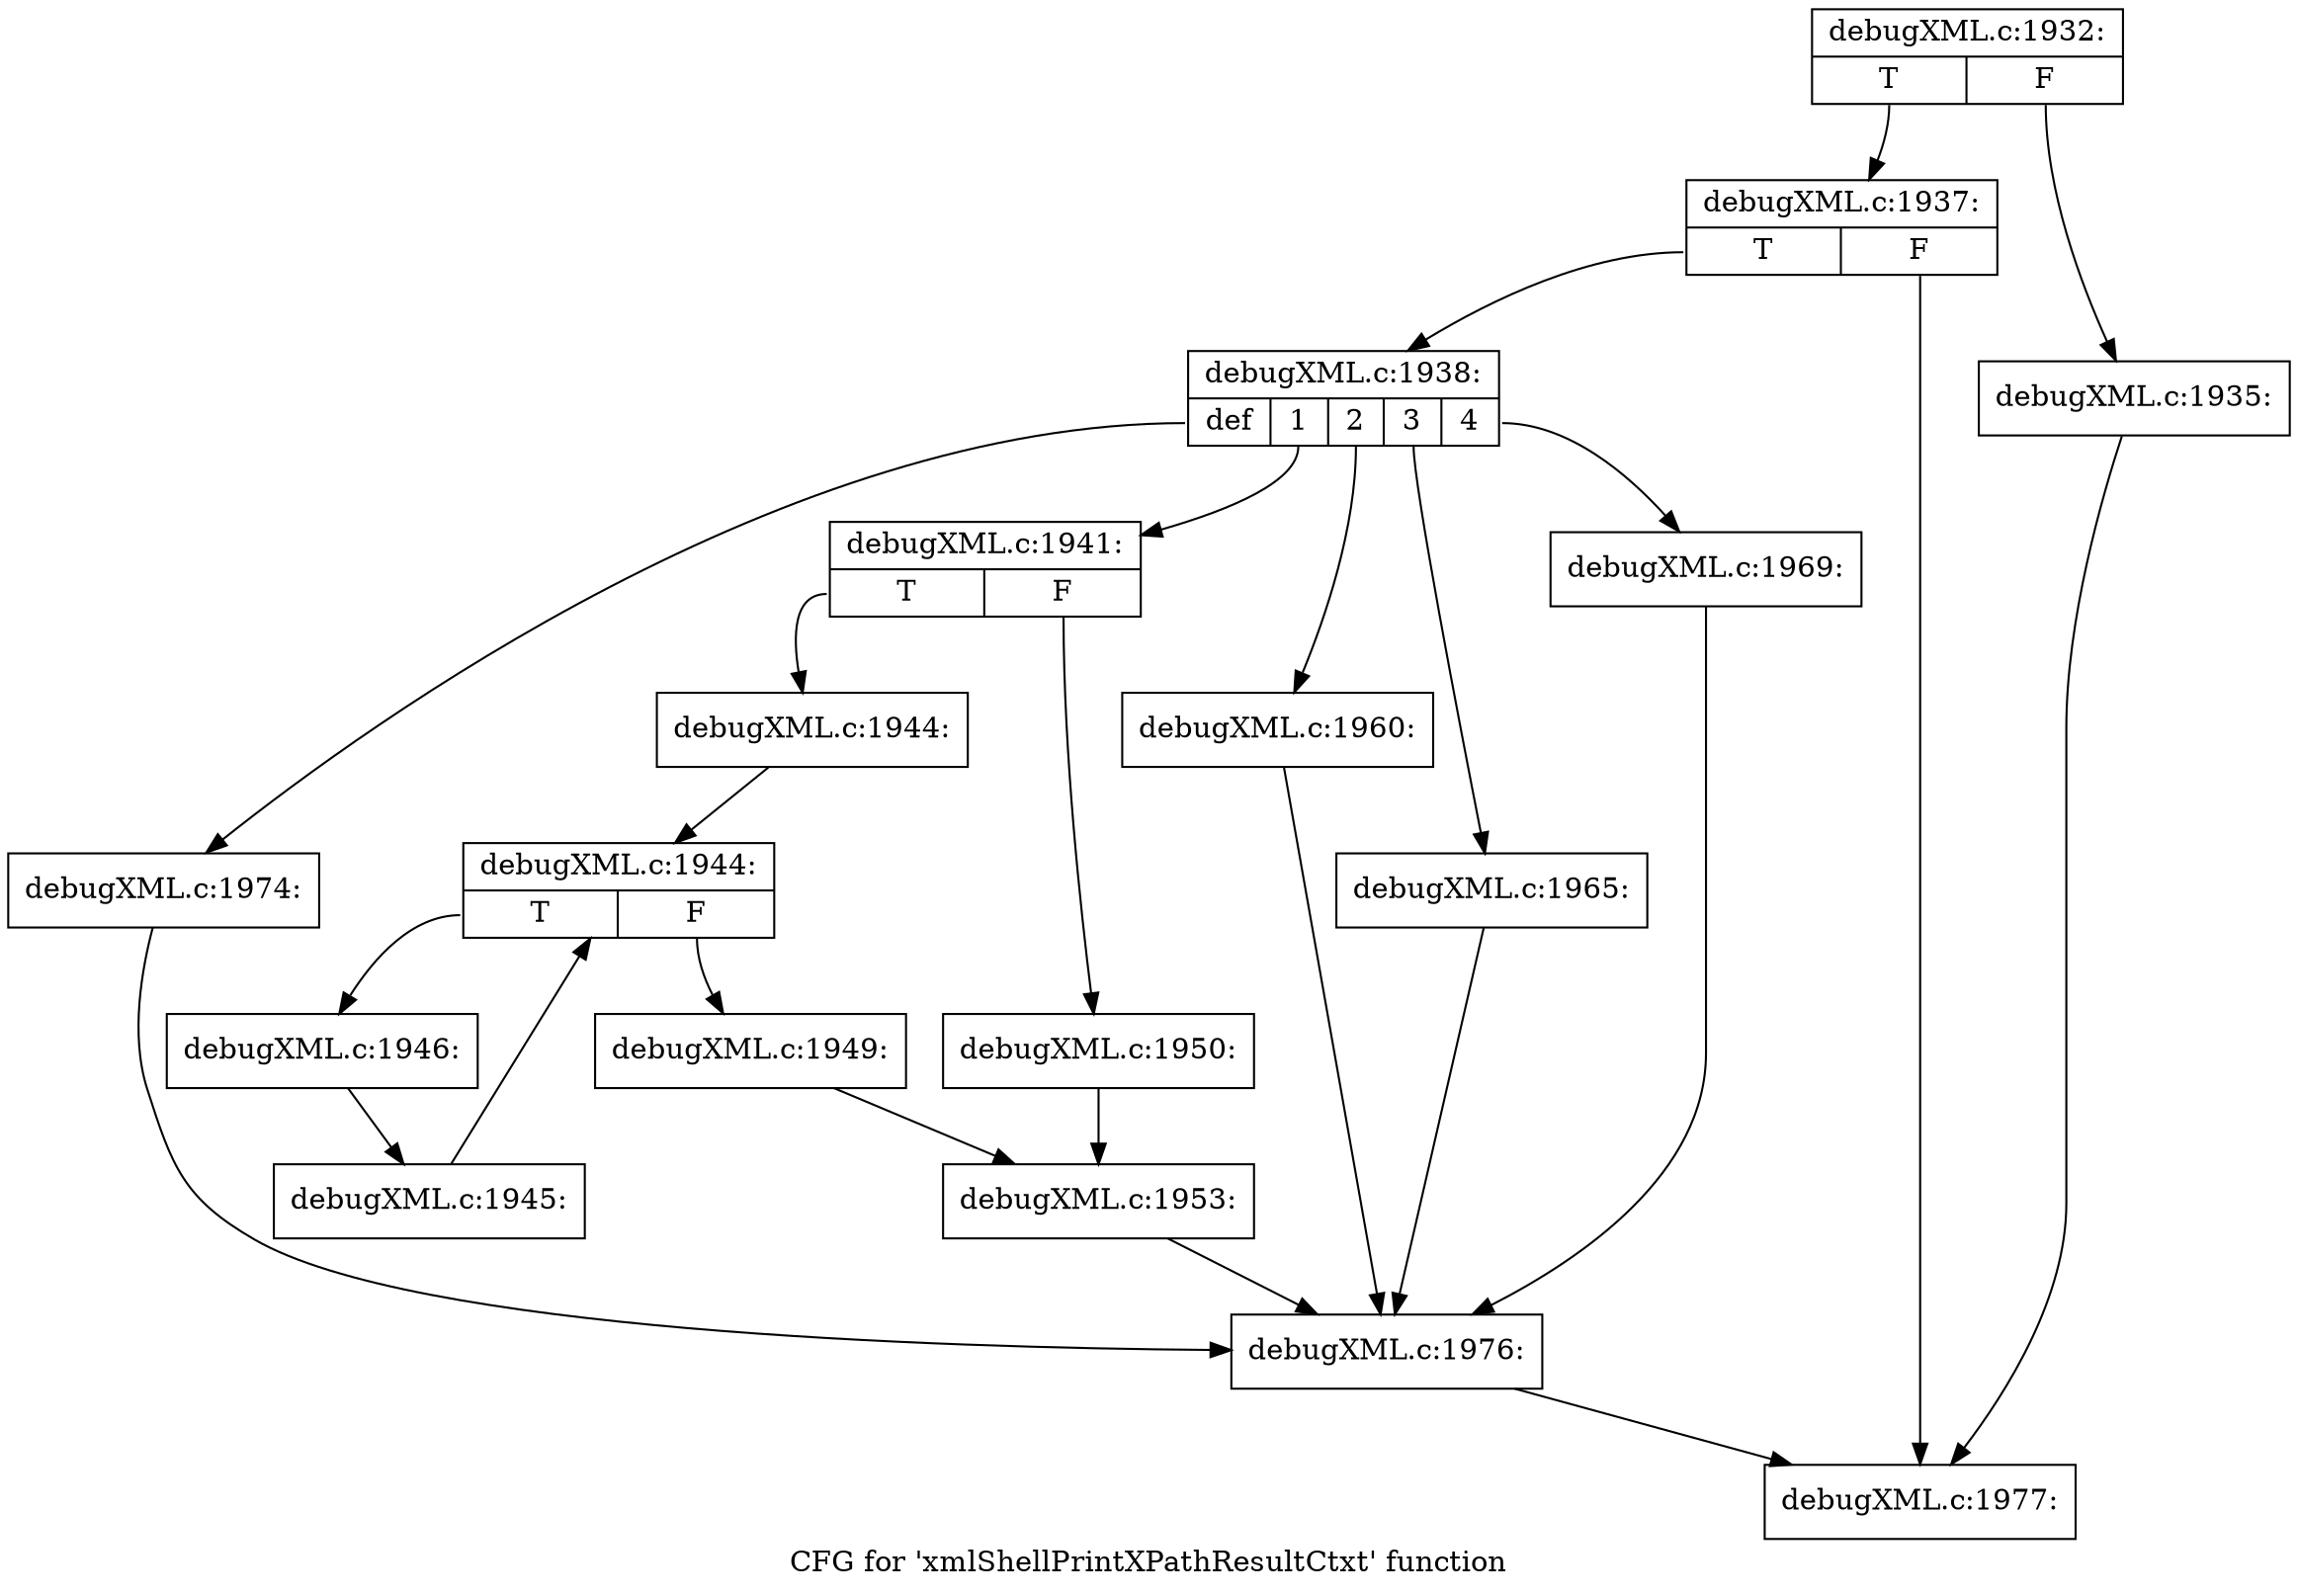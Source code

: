 digraph "CFG for 'xmlShellPrintXPathResultCtxt' function" {
	label="CFG for 'xmlShellPrintXPathResultCtxt' function";

	Node0x4b810a0 [shape=record,label="{debugXML.c:1932:|{<s0>T|<s1>F}}"];
	Node0x4b810a0:s0 -> Node0x4b7f500;
	Node0x4b810a0:s1 -> Node0x4b7f4b0;
	Node0x4b7f4b0 [shape=record,label="{debugXML.c:1935:}"];
	Node0x4b7f4b0 -> Node0x4b82830;
	Node0x4b7f500 [shape=record,label="{debugXML.c:1937:|{<s0>T|<s1>F}}"];
	Node0x4b7f500:s0 -> Node0x4b827e0;
	Node0x4b7f500:s1 -> Node0x4b82830;
	Node0x4b827e0 [shape=record,label="{debugXML.c:1938:|{<s0>def|<s1>1|<s2>2|<s3>3|<s4>4}}"];
	Node0x4b827e0:s0 -> Node0x4b82d30;
	Node0x4b827e0:s1 -> Node0x4b83070;
	Node0x4b827e0:s2 -> Node0x4b852c0;
	Node0x4b827e0:s3 -> Node0x4b85ab0;
	Node0x4b827e0:s4 -> Node0x4b86290;
	Node0x4b83070 [shape=record,label="{debugXML.c:1941:|{<s0>T|<s1>F}}"];
	Node0x4b83070:s0 -> Node0x4b834a0;
	Node0x4b83070:s1 -> Node0x4b83540;
	Node0x4b834a0 [shape=record,label="{debugXML.c:1944:}"];
	Node0x4b834a0 -> Node0x4b83aa0;
	Node0x4b83aa0 [shape=record,label="{debugXML.c:1944:|{<s0>T|<s1>F}}"];
	Node0x4b83aa0:s0 -> Node0x4b83d80;
	Node0x4b83aa0:s1 -> Node0x4b83900;
	Node0x4b83d80 [shape=record,label="{debugXML.c:1946:}"];
	Node0x4b83d80 -> Node0x4b83cf0;
	Node0x4b83cf0 [shape=record,label="{debugXML.c:1945:}"];
	Node0x4b83cf0 -> Node0x4b83aa0;
	Node0x4b83900 [shape=record,label="{debugXML.c:1949:}"];
	Node0x4b83900 -> Node0x4b834f0;
	Node0x4b83540 [shape=record,label="{debugXML.c:1950:}"];
	Node0x4b83540 -> Node0x4b834f0;
	Node0x4b834f0 [shape=record,label="{debugXML.c:1953:}"];
	Node0x4b834f0 -> Node0x4b82b80;
	Node0x4b852c0 [shape=record,label="{debugXML.c:1960:}"];
	Node0x4b852c0 -> Node0x4b82b80;
	Node0x4b85ab0 [shape=record,label="{debugXML.c:1965:}"];
	Node0x4b85ab0 -> Node0x4b82b80;
	Node0x4b86290 [shape=record,label="{debugXML.c:1969:}"];
	Node0x4b86290 -> Node0x4b82b80;
	Node0x4b82d30 [shape=record,label="{debugXML.c:1974:}"];
	Node0x4b82d30 -> Node0x4b82b80;
	Node0x4b82b80 [shape=record,label="{debugXML.c:1976:}"];
	Node0x4b82b80 -> Node0x4b82830;
	Node0x4b82830 [shape=record,label="{debugXML.c:1977:}"];
}
